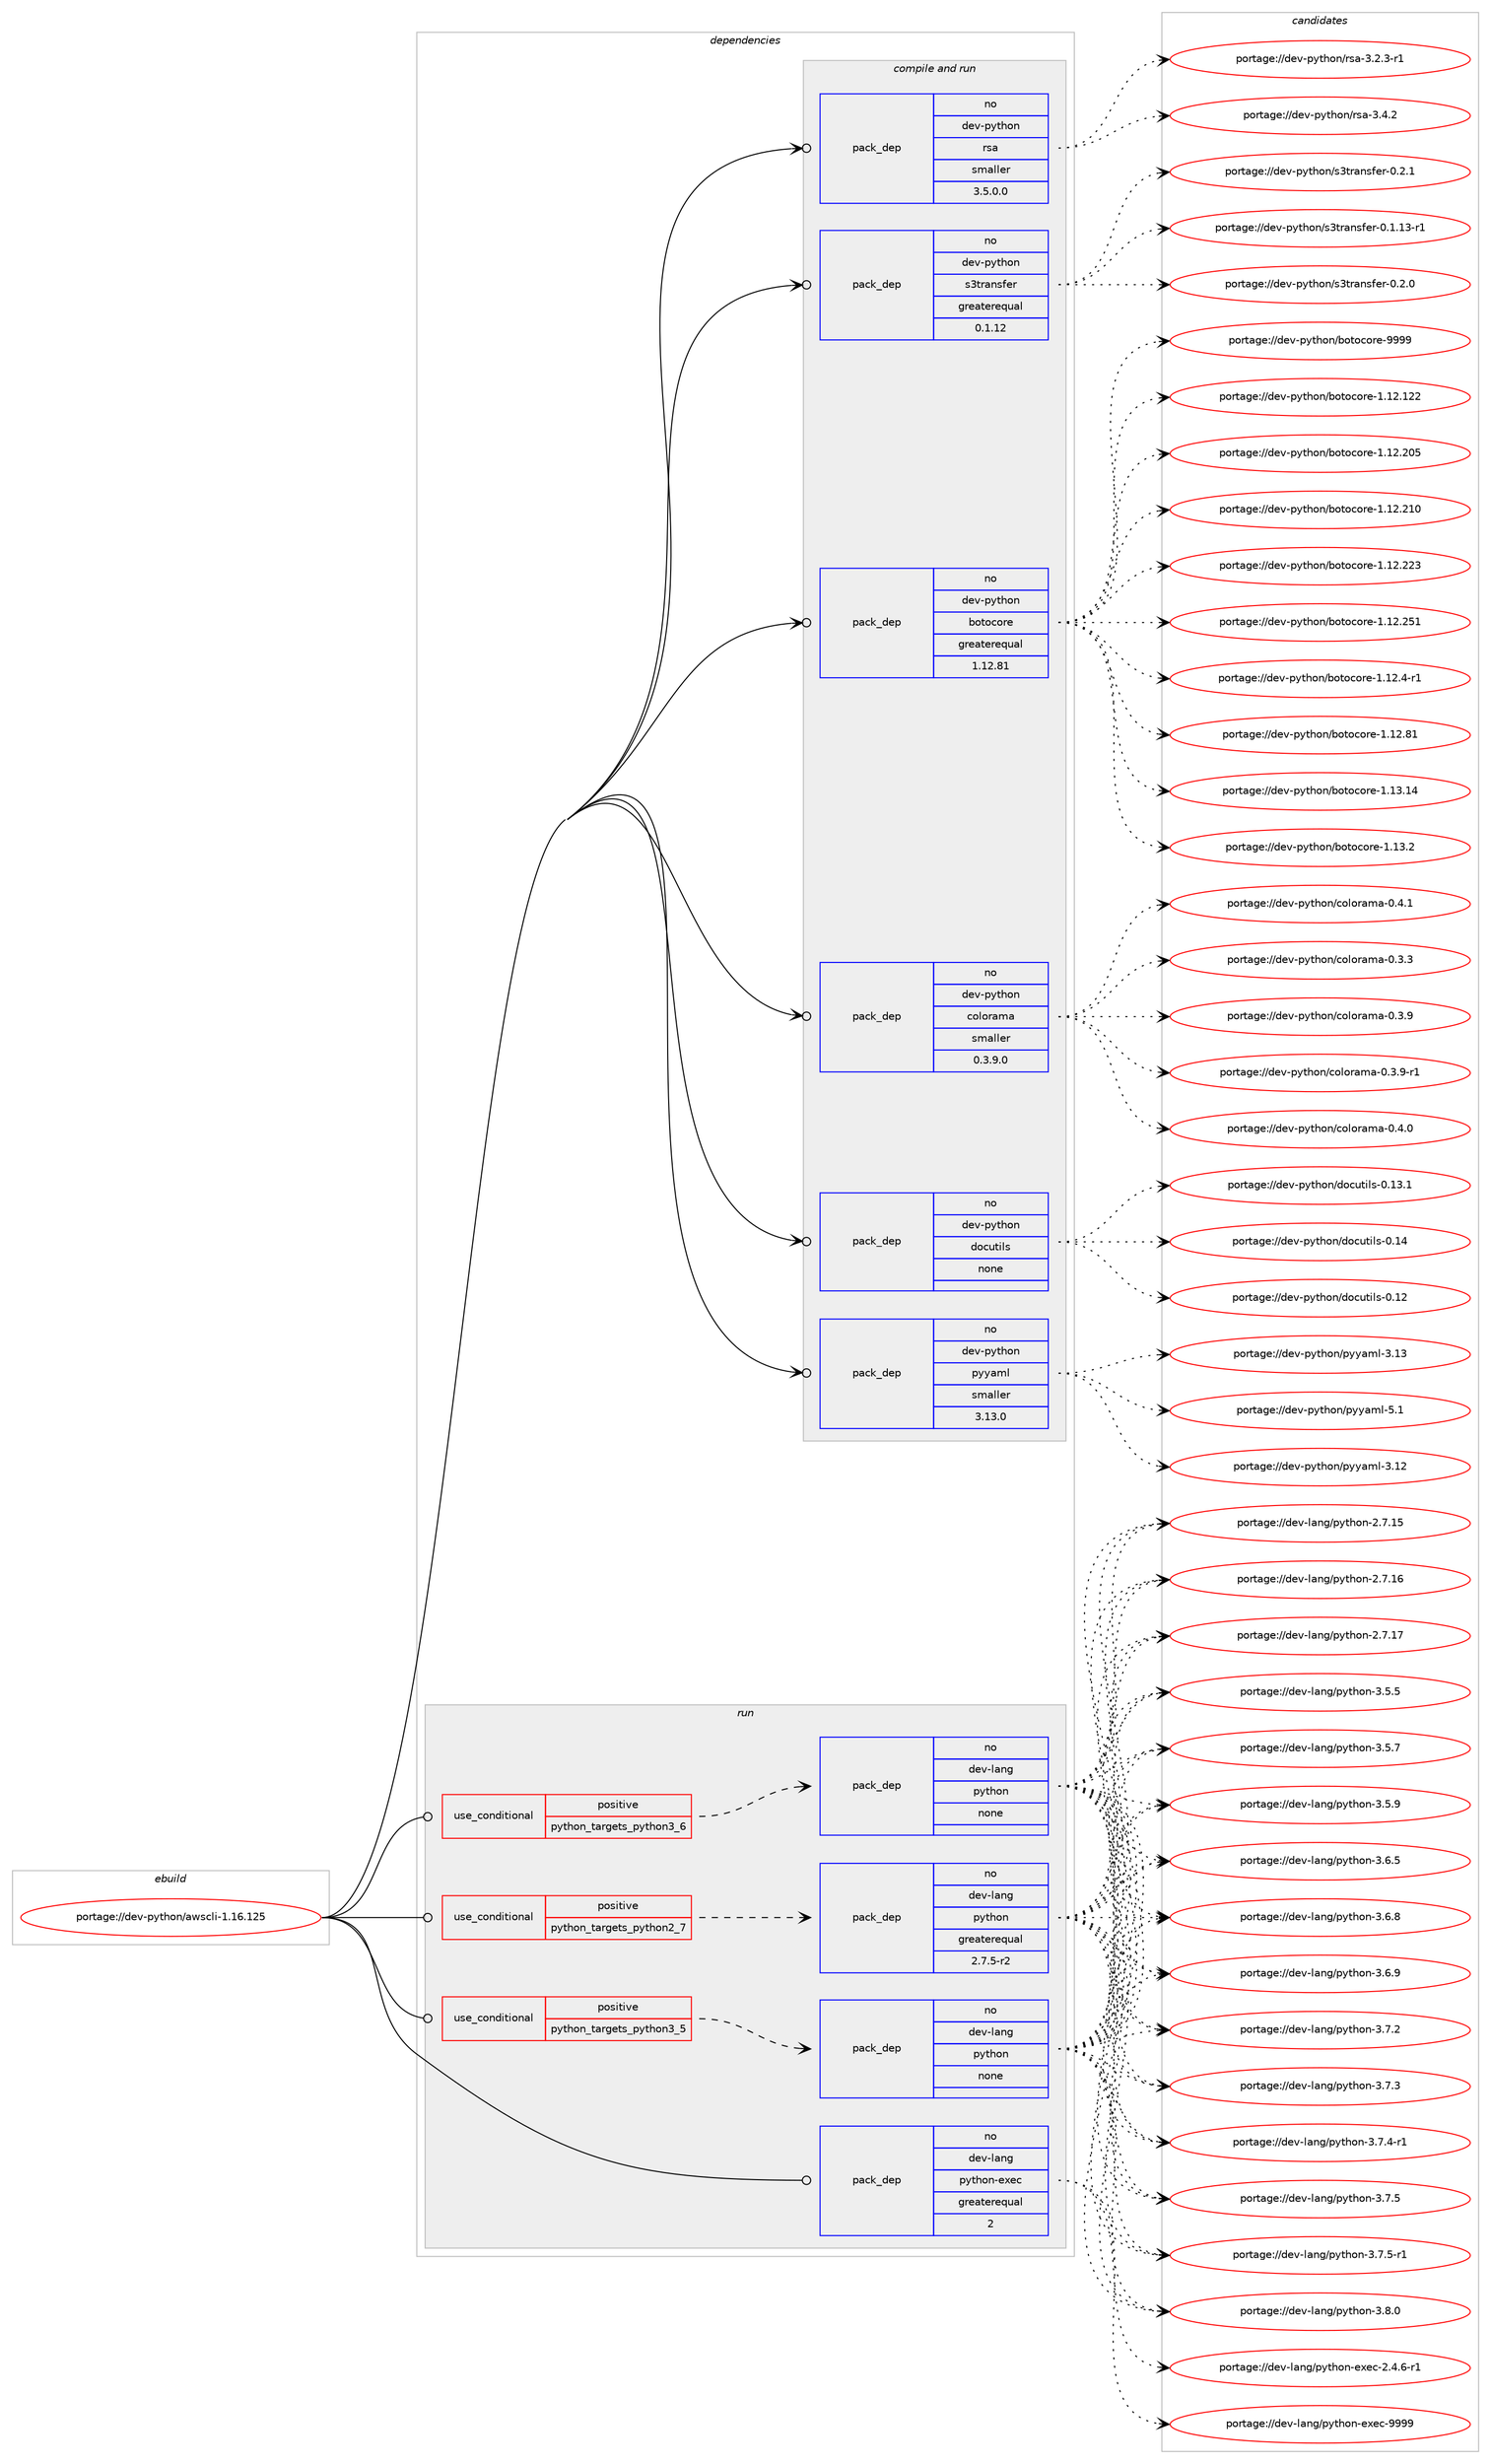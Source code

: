 digraph prolog {

# *************
# Graph options
# *************

newrank=true;
concentrate=true;
compound=true;
graph [rankdir=LR,fontname=Helvetica,fontsize=10,ranksep=1.5];#, ranksep=2.5, nodesep=0.2];
edge  [arrowhead=vee];
node  [fontname=Helvetica,fontsize=10];

# **********
# The ebuild
# **********

subgraph cluster_leftcol {
color=gray;
rank=same;
label=<<i>ebuild</i>>;
id [label="portage://dev-python/awscli-1.16.125", color=red, width=4, href="../dev-python/awscli-1.16.125.svg"];
}

# ****************
# The dependencies
# ****************

subgraph cluster_midcol {
color=gray;
label=<<i>dependencies</i>>;
subgraph cluster_compile {
fillcolor="#eeeeee";
style=filled;
label=<<i>compile</i>>;
}
subgraph cluster_compileandrun {
fillcolor="#eeeeee";
style=filled;
label=<<i>compile and run</i>>;
subgraph pack101586 {
dependency130809 [label=<<TABLE BORDER="0" CELLBORDER="1" CELLSPACING="0" CELLPADDING="4" WIDTH="220"><TR><TD ROWSPAN="6" CELLPADDING="30">pack_dep</TD></TR><TR><TD WIDTH="110">no</TD></TR><TR><TD>dev-python</TD></TR><TR><TD>botocore</TD></TR><TR><TD>greaterequal</TD></TR><TR><TD>1.12.81</TD></TR></TABLE>>, shape=none, color=blue];
}
id:e -> dependency130809:w [weight=20,style="solid",arrowhead="odotvee"];
subgraph pack101587 {
dependency130810 [label=<<TABLE BORDER="0" CELLBORDER="1" CELLSPACING="0" CELLPADDING="4" WIDTH="220"><TR><TD ROWSPAN="6" CELLPADDING="30">pack_dep</TD></TR><TR><TD WIDTH="110">no</TD></TR><TR><TD>dev-python</TD></TR><TR><TD>colorama</TD></TR><TR><TD>smaller</TD></TR><TR><TD>0.3.9.0</TD></TR></TABLE>>, shape=none, color=blue];
}
id:e -> dependency130810:w [weight=20,style="solid",arrowhead="odotvee"];
subgraph pack101588 {
dependency130811 [label=<<TABLE BORDER="0" CELLBORDER="1" CELLSPACING="0" CELLPADDING="4" WIDTH="220"><TR><TD ROWSPAN="6" CELLPADDING="30">pack_dep</TD></TR><TR><TD WIDTH="110">no</TD></TR><TR><TD>dev-python</TD></TR><TR><TD>docutils</TD></TR><TR><TD>none</TD></TR><TR><TD></TD></TR></TABLE>>, shape=none, color=blue];
}
id:e -> dependency130811:w [weight=20,style="solid",arrowhead="odotvee"];
subgraph pack101589 {
dependency130812 [label=<<TABLE BORDER="0" CELLBORDER="1" CELLSPACING="0" CELLPADDING="4" WIDTH="220"><TR><TD ROWSPAN="6" CELLPADDING="30">pack_dep</TD></TR><TR><TD WIDTH="110">no</TD></TR><TR><TD>dev-python</TD></TR><TR><TD>pyyaml</TD></TR><TR><TD>smaller</TD></TR><TR><TD>3.13.0</TD></TR></TABLE>>, shape=none, color=blue];
}
id:e -> dependency130812:w [weight=20,style="solid",arrowhead="odotvee"];
subgraph pack101590 {
dependency130813 [label=<<TABLE BORDER="0" CELLBORDER="1" CELLSPACING="0" CELLPADDING="4" WIDTH="220"><TR><TD ROWSPAN="6" CELLPADDING="30">pack_dep</TD></TR><TR><TD WIDTH="110">no</TD></TR><TR><TD>dev-python</TD></TR><TR><TD>rsa</TD></TR><TR><TD>smaller</TD></TR><TR><TD>3.5.0.0</TD></TR></TABLE>>, shape=none, color=blue];
}
id:e -> dependency130813:w [weight=20,style="solid",arrowhead="odotvee"];
subgraph pack101591 {
dependency130814 [label=<<TABLE BORDER="0" CELLBORDER="1" CELLSPACING="0" CELLPADDING="4" WIDTH="220"><TR><TD ROWSPAN="6" CELLPADDING="30">pack_dep</TD></TR><TR><TD WIDTH="110">no</TD></TR><TR><TD>dev-python</TD></TR><TR><TD>s3transfer</TD></TR><TR><TD>greaterequal</TD></TR><TR><TD>0.1.12</TD></TR></TABLE>>, shape=none, color=blue];
}
id:e -> dependency130814:w [weight=20,style="solid",arrowhead="odotvee"];
}
subgraph cluster_run {
fillcolor="#eeeeee";
style=filled;
label=<<i>run</i>>;
subgraph cond25919 {
dependency130815 [label=<<TABLE BORDER="0" CELLBORDER="1" CELLSPACING="0" CELLPADDING="4"><TR><TD ROWSPAN="3" CELLPADDING="10">use_conditional</TD></TR><TR><TD>positive</TD></TR><TR><TD>python_targets_python2_7</TD></TR></TABLE>>, shape=none, color=red];
subgraph pack101592 {
dependency130816 [label=<<TABLE BORDER="0" CELLBORDER="1" CELLSPACING="0" CELLPADDING="4" WIDTH="220"><TR><TD ROWSPAN="6" CELLPADDING="30">pack_dep</TD></TR><TR><TD WIDTH="110">no</TD></TR><TR><TD>dev-lang</TD></TR><TR><TD>python</TD></TR><TR><TD>greaterequal</TD></TR><TR><TD>2.7.5-r2</TD></TR></TABLE>>, shape=none, color=blue];
}
dependency130815:e -> dependency130816:w [weight=20,style="dashed",arrowhead="vee"];
}
id:e -> dependency130815:w [weight=20,style="solid",arrowhead="odot"];
subgraph cond25920 {
dependency130817 [label=<<TABLE BORDER="0" CELLBORDER="1" CELLSPACING="0" CELLPADDING="4"><TR><TD ROWSPAN="3" CELLPADDING="10">use_conditional</TD></TR><TR><TD>positive</TD></TR><TR><TD>python_targets_python3_5</TD></TR></TABLE>>, shape=none, color=red];
subgraph pack101593 {
dependency130818 [label=<<TABLE BORDER="0" CELLBORDER="1" CELLSPACING="0" CELLPADDING="4" WIDTH="220"><TR><TD ROWSPAN="6" CELLPADDING="30">pack_dep</TD></TR><TR><TD WIDTH="110">no</TD></TR><TR><TD>dev-lang</TD></TR><TR><TD>python</TD></TR><TR><TD>none</TD></TR><TR><TD></TD></TR></TABLE>>, shape=none, color=blue];
}
dependency130817:e -> dependency130818:w [weight=20,style="dashed",arrowhead="vee"];
}
id:e -> dependency130817:w [weight=20,style="solid",arrowhead="odot"];
subgraph cond25921 {
dependency130819 [label=<<TABLE BORDER="0" CELLBORDER="1" CELLSPACING="0" CELLPADDING="4"><TR><TD ROWSPAN="3" CELLPADDING="10">use_conditional</TD></TR><TR><TD>positive</TD></TR><TR><TD>python_targets_python3_6</TD></TR></TABLE>>, shape=none, color=red];
subgraph pack101594 {
dependency130820 [label=<<TABLE BORDER="0" CELLBORDER="1" CELLSPACING="0" CELLPADDING="4" WIDTH="220"><TR><TD ROWSPAN="6" CELLPADDING="30">pack_dep</TD></TR><TR><TD WIDTH="110">no</TD></TR><TR><TD>dev-lang</TD></TR><TR><TD>python</TD></TR><TR><TD>none</TD></TR><TR><TD></TD></TR></TABLE>>, shape=none, color=blue];
}
dependency130819:e -> dependency130820:w [weight=20,style="dashed",arrowhead="vee"];
}
id:e -> dependency130819:w [weight=20,style="solid",arrowhead="odot"];
subgraph pack101595 {
dependency130821 [label=<<TABLE BORDER="0" CELLBORDER="1" CELLSPACING="0" CELLPADDING="4" WIDTH="220"><TR><TD ROWSPAN="6" CELLPADDING="30">pack_dep</TD></TR><TR><TD WIDTH="110">no</TD></TR><TR><TD>dev-lang</TD></TR><TR><TD>python-exec</TD></TR><TR><TD>greaterequal</TD></TR><TR><TD>2</TD></TR></TABLE>>, shape=none, color=blue];
}
id:e -> dependency130821:w [weight=20,style="solid",arrowhead="odot"];
}
}

# **************
# The candidates
# **************

subgraph cluster_choices {
rank=same;
color=gray;
label=<<i>candidates</i>>;

subgraph choice101586 {
color=black;
nodesep=1;
choiceportage10010111845112121116104111110479811111611199111114101454946495046495050 [label="portage://dev-python/botocore-1.12.122", color=red, width=4,href="../dev-python/botocore-1.12.122.svg"];
choiceportage10010111845112121116104111110479811111611199111114101454946495046504853 [label="portage://dev-python/botocore-1.12.205", color=red, width=4,href="../dev-python/botocore-1.12.205.svg"];
choiceportage10010111845112121116104111110479811111611199111114101454946495046504948 [label="portage://dev-python/botocore-1.12.210", color=red, width=4,href="../dev-python/botocore-1.12.210.svg"];
choiceportage10010111845112121116104111110479811111611199111114101454946495046505051 [label="portage://dev-python/botocore-1.12.223", color=red, width=4,href="../dev-python/botocore-1.12.223.svg"];
choiceportage10010111845112121116104111110479811111611199111114101454946495046505349 [label="portage://dev-python/botocore-1.12.251", color=red, width=4,href="../dev-python/botocore-1.12.251.svg"];
choiceportage10010111845112121116104111110479811111611199111114101454946495046524511449 [label="portage://dev-python/botocore-1.12.4-r1", color=red, width=4,href="../dev-python/botocore-1.12.4-r1.svg"];
choiceportage100101118451121211161041111104798111116111991111141014549464950465649 [label="portage://dev-python/botocore-1.12.81", color=red, width=4,href="../dev-python/botocore-1.12.81.svg"];
choiceportage100101118451121211161041111104798111116111991111141014549464951464952 [label="portage://dev-python/botocore-1.13.14", color=red, width=4,href="../dev-python/botocore-1.13.14.svg"];
choiceportage1001011184511212111610411111047981111161119911111410145494649514650 [label="portage://dev-python/botocore-1.13.2", color=red, width=4,href="../dev-python/botocore-1.13.2.svg"];
choiceportage100101118451121211161041111104798111116111991111141014557575757 [label="portage://dev-python/botocore-9999", color=red, width=4,href="../dev-python/botocore-9999.svg"];
dependency130809:e -> choiceportage10010111845112121116104111110479811111611199111114101454946495046495050:w [style=dotted,weight="100"];
dependency130809:e -> choiceportage10010111845112121116104111110479811111611199111114101454946495046504853:w [style=dotted,weight="100"];
dependency130809:e -> choiceportage10010111845112121116104111110479811111611199111114101454946495046504948:w [style=dotted,weight="100"];
dependency130809:e -> choiceportage10010111845112121116104111110479811111611199111114101454946495046505051:w [style=dotted,weight="100"];
dependency130809:e -> choiceportage10010111845112121116104111110479811111611199111114101454946495046505349:w [style=dotted,weight="100"];
dependency130809:e -> choiceportage10010111845112121116104111110479811111611199111114101454946495046524511449:w [style=dotted,weight="100"];
dependency130809:e -> choiceportage100101118451121211161041111104798111116111991111141014549464950465649:w [style=dotted,weight="100"];
dependency130809:e -> choiceportage100101118451121211161041111104798111116111991111141014549464951464952:w [style=dotted,weight="100"];
dependency130809:e -> choiceportage1001011184511212111610411111047981111161119911111410145494649514650:w [style=dotted,weight="100"];
dependency130809:e -> choiceportage100101118451121211161041111104798111116111991111141014557575757:w [style=dotted,weight="100"];
}
subgraph choice101587 {
color=black;
nodesep=1;
choiceportage1001011184511212111610411111047991111081111149710997454846514651 [label="portage://dev-python/colorama-0.3.3", color=red, width=4,href="../dev-python/colorama-0.3.3.svg"];
choiceportage1001011184511212111610411111047991111081111149710997454846514657 [label="portage://dev-python/colorama-0.3.9", color=red, width=4,href="../dev-python/colorama-0.3.9.svg"];
choiceportage10010111845112121116104111110479911110811111497109974548465146574511449 [label="portage://dev-python/colorama-0.3.9-r1", color=red, width=4,href="../dev-python/colorama-0.3.9-r1.svg"];
choiceportage1001011184511212111610411111047991111081111149710997454846524648 [label="portage://dev-python/colorama-0.4.0", color=red, width=4,href="../dev-python/colorama-0.4.0.svg"];
choiceportage1001011184511212111610411111047991111081111149710997454846524649 [label="portage://dev-python/colorama-0.4.1", color=red, width=4,href="../dev-python/colorama-0.4.1.svg"];
dependency130810:e -> choiceportage1001011184511212111610411111047991111081111149710997454846514651:w [style=dotted,weight="100"];
dependency130810:e -> choiceportage1001011184511212111610411111047991111081111149710997454846514657:w [style=dotted,weight="100"];
dependency130810:e -> choiceportage10010111845112121116104111110479911110811111497109974548465146574511449:w [style=dotted,weight="100"];
dependency130810:e -> choiceportage1001011184511212111610411111047991111081111149710997454846524648:w [style=dotted,weight="100"];
dependency130810:e -> choiceportage1001011184511212111610411111047991111081111149710997454846524649:w [style=dotted,weight="100"];
}
subgraph choice101588 {
color=black;
nodesep=1;
choiceportage1001011184511212111610411111047100111991171161051081154548464950 [label="portage://dev-python/docutils-0.12", color=red, width=4,href="../dev-python/docutils-0.12.svg"];
choiceportage10010111845112121116104111110471001119911711610510811545484649514649 [label="portage://dev-python/docutils-0.13.1", color=red, width=4,href="../dev-python/docutils-0.13.1.svg"];
choiceportage1001011184511212111610411111047100111991171161051081154548464952 [label="portage://dev-python/docutils-0.14", color=red, width=4,href="../dev-python/docutils-0.14.svg"];
dependency130811:e -> choiceportage1001011184511212111610411111047100111991171161051081154548464950:w [style=dotted,weight="100"];
dependency130811:e -> choiceportage10010111845112121116104111110471001119911711610510811545484649514649:w [style=dotted,weight="100"];
dependency130811:e -> choiceportage1001011184511212111610411111047100111991171161051081154548464952:w [style=dotted,weight="100"];
}
subgraph choice101589 {
color=black;
nodesep=1;
choiceportage1001011184511212111610411111047112121121971091084551464950 [label="portage://dev-python/pyyaml-3.12", color=red, width=4,href="../dev-python/pyyaml-3.12.svg"];
choiceportage1001011184511212111610411111047112121121971091084551464951 [label="portage://dev-python/pyyaml-3.13", color=red, width=4,href="../dev-python/pyyaml-3.13.svg"];
choiceportage10010111845112121116104111110471121211219710910845534649 [label="portage://dev-python/pyyaml-5.1", color=red, width=4,href="../dev-python/pyyaml-5.1.svg"];
dependency130812:e -> choiceportage1001011184511212111610411111047112121121971091084551464950:w [style=dotted,weight="100"];
dependency130812:e -> choiceportage1001011184511212111610411111047112121121971091084551464951:w [style=dotted,weight="100"];
dependency130812:e -> choiceportage10010111845112121116104111110471121211219710910845534649:w [style=dotted,weight="100"];
}
subgraph choice101590 {
color=black;
nodesep=1;
choiceportage1001011184511212111610411111047114115974551465046514511449 [label="portage://dev-python/rsa-3.2.3-r1", color=red, width=4,href="../dev-python/rsa-3.2.3-r1.svg"];
choiceportage100101118451121211161041111104711411597455146524650 [label="portage://dev-python/rsa-3.4.2", color=red, width=4,href="../dev-python/rsa-3.4.2.svg"];
dependency130813:e -> choiceportage1001011184511212111610411111047114115974551465046514511449:w [style=dotted,weight="100"];
dependency130813:e -> choiceportage100101118451121211161041111104711411597455146524650:w [style=dotted,weight="100"];
}
subgraph choice101591 {
color=black;
nodesep=1;
choiceportage10010111845112121116104111110471155111611497110115102101114454846494649514511449 [label="portage://dev-python/s3transfer-0.1.13-r1", color=red, width=4,href="../dev-python/s3transfer-0.1.13-r1.svg"];
choiceportage10010111845112121116104111110471155111611497110115102101114454846504648 [label="portage://dev-python/s3transfer-0.2.0", color=red, width=4,href="../dev-python/s3transfer-0.2.0.svg"];
choiceportage10010111845112121116104111110471155111611497110115102101114454846504649 [label="portage://dev-python/s3transfer-0.2.1", color=red, width=4,href="../dev-python/s3transfer-0.2.1.svg"];
dependency130814:e -> choiceportage10010111845112121116104111110471155111611497110115102101114454846494649514511449:w [style=dotted,weight="100"];
dependency130814:e -> choiceportage10010111845112121116104111110471155111611497110115102101114454846504648:w [style=dotted,weight="100"];
dependency130814:e -> choiceportage10010111845112121116104111110471155111611497110115102101114454846504649:w [style=dotted,weight="100"];
}
subgraph choice101592 {
color=black;
nodesep=1;
choiceportage10010111845108971101034711212111610411111045504655464953 [label="portage://dev-lang/python-2.7.15", color=red, width=4,href="../dev-lang/python-2.7.15.svg"];
choiceportage10010111845108971101034711212111610411111045504655464954 [label="portage://dev-lang/python-2.7.16", color=red, width=4,href="../dev-lang/python-2.7.16.svg"];
choiceportage10010111845108971101034711212111610411111045504655464955 [label="portage://dev-lang/python-2.7.17", color=red, width=4,href="../dev-lang/python-2.7.17.svg"];
choiceportage100101118451089711010347112121116104111110455146534653 [label="portage://dev-lang/python-3.5.5", color=red, width=4,href="../dev-lang/python-3.5.5.svg"];
choiceportage100101118451089711010347112121116104111110455146534655 [label="portage://dev-lang/python-3.5.7", color=red, width=4,href="../dev-lang/python-3.5.7.svg"];
choiceportage100101118451089711010347112121116104111110455146534657 [label="portage://dev-lang/python-3.5.9", color=red, width=4,href="../dev-lang/python-3.5.9.svg"];
choiceportage100101118451089711010347112121116104111110455146544653 [label="portage://dev-lang/python-3.6.5", color=red, width=4,href="../dev-lang/python-3.6.5.svg"];
choiceportage100101118451089711010347112121116104111110455146544656 [label="portage://dev-lang/python-3.6.8", color=red, width=4,href="../dev-lang/python-3.6.8.svg"];
choiceportage100101118451089711010347112121116104111110455146544657 [label="portage://dev-lang/python-3.6.9", color=red, width=4,href="../dev-lang/python-3.6.9.svg"];
choiceportage100101118451089711010347112121116104111110455146554650 [label="portage://dev-lang/python-3.7.2", color=red, width=4,href="../dev-lang/python-3.7.2.svg"];
choiceportage100101118451089711010347112121116104111110455146554651 [label="portage://dev-lang/python-3.7.3", color=red, width=4,href="../dev-lang/python-3.7.3.svg"];
choiceportage1001011184510897110103471121211161041111104551465546524511449 [label="portage://dev-lang/python-3.7.4-r1", color=red, width=4,href="../dev-lang/python-3.7.4-r1.svg"];
choiceportage100101118451089711010347112121116104111110455146554653 [label="portage://dev-lang/python-3.7.5", color=red, width=4,href="../dev-lang/python-3.7.5.svg"];
choiceportage1001011184510897110103471121211161041111104551465546534511449 [label="portage://dev-lang/python-3.7.5-r1", color=red, width=4,href="../dev-lang/python-3.7.5-r1.svg"];
choiceportage100101118451089711010347112121116104111110455146564648 [label="portage://dev-lang/python-3.8.0", color=red, width=4,href="../dev-lang/python-3.8.0.svg"];
dependency130816:e -> choiceportage10010111845108971101034711212111610411111045504655464953:w [style=dotted,weight="100"];
dependency130816:e -> choiceportage10010111845108971101034711212111610411111045504655464954:w [style=dotted,weight="100"];
dependency130816:e -> choiceportage10010111845108971101034711212111610411111045504655464955:w [style=dotted,weight="100"];
dependency130816:e -> choiceportage100101118451089711010347112121116104111110455146534653:w [style=dotted,weight="100"];
dependency130816:e -> choiceportage100101118451089711010347112121116104111110455146534655:w [style=dotted,weight="100"];
dependency130816:e -> choiceportage100101118451089711010347112121116104111110455146534657:w [style=dotted,weight="100"];
dependency130816:e -> choiceportage100101118451089711010347112121116104111110455146544653:w [style=dotted,weight="100"];
dependency130816:e -> choiceportage100101118451089711010347112121116104111110455146544656:w [style=dotted,weight="100"];
dependency130816:e -> choiceportage100101118451089711010347112121116104111110455146544657:w [style=dotted,weight="100"];
dependency130816:e -> choiceportage100101118451089711010347112121116104111110455146554650:w [style=dotted,weight="100"];
dependency130816:e -> choiceportage100101118451089711010347112121116104111110455146554651:w [style=dotted,weight="100"];
dependency130816:e -> choiceportage1001011184510897110103471121211161041111104551465546524511449:w [style=dotted,weight="100"];
dependency130816:e -> choiceportage100101118451089711010347112121116104111110455146554653:w [style=dotted,weight="100"];
dependency130816:e -> choiceportage1001011184510897110103471121211161041111104551465546534511449:w [style=dotted,weight="100"];
dependency130816:e -> choiceportage100101118451089711010347112121116104111110455146564648:w [style=dotted,weight="100"];
}
subgraph choice101593 {
color=black;
nodesep=1;
choiceportage10010111845108971101034711212111610411111045504655464953 [label="portage://dev-lang/python-2.7.15", color=red, width=4,href="../dev-lang/python-2.7.15.svg"];
choiceportage10010111845108971101034711212111610411111045504655464954 [label="portage://dev-lang/python-2.7.16", color=red, width=4,href="../dev-lang/python-2.7.16.svg"];
choiceportage10010111845108971101034711212111610411111045504655464955 [label="portage://dev-lang/python-2.7.17", color=red, width=4,href="../dev-lang/python-2.7.17.svg"];
choiceportage100101118451089711010347112121116104111110455146534653 [label="portage://dev-lang/python-3.5.5", color=red, width=4,href="../dev-lang/python-3.5.5.svg"];
choiceportage100101118451089711010347112121116104111110455146534655 [label="portage://dev-lang/python-3.5.7", color=red, width=4,href="../dev-lang/python-3.5.7.svg"];
choiceportage100101118451089711010347112121116104111110455146534657 [label="portage://dev-lang/python-3.5.9", color=red, width=4,href="../dev-lang/python-3.5.9.svg"];
choiceportage100101118451089711010347112121116104111110455146544653 [label="portage://dev-lang/python-3.6.5", color=red, width=4,href="../dev-lang/python-3.6.5.svg"];
choiceportage100101118451089711010347112121116104111110455146544656 [label="portage://dev-lang/python-3.6.8", color=red, width=4,href="../dev-lang/python-3.6.8.svg"];
choiceportage100101118451089711010347112121116104111110455146544657 [label="portage://dev-lang/python-3.6.9", color=red, width=4,href="../dev-lang/python-3.6.9.svg"];
choiceportage100101118451089711010347112121116104111110455146554650 [label="portage://dev-lang/python-3.7.2", color=red, width=4,href="../dev-lang/python-3.7.2.svg"];
choiceportage100101118451089711010347112121116104111110455146554651 [label="portage://dev-lang/python-3.7.3", color=red, width=4,href="../dev-lang/python-3.7.3.svg"];
choiceportage1001011184510897110103471121211161041111104551465546524511449 [label="portage://dev-lang/python-3.7.4-r1", color=red, width=4,href="../dev-lang/python-3.7.4-r1.svg"];
choiceportage100101118451089711010347112121116104111110455146554653 [label="portage://dev-lang/python-3.7.5", color=red, width=4,href="../dev-lang/python-3.7.5.svg"];
choiceportage1001011184510897110103471121211161041111104551465546534511449 [label="portage://dev-lang/python-3.7.5-r1", color=red, width=4,href="../dev-lang/python-3.7.5-r1.svg"];
choiceportage100101118451089711010347112121116104111110455146564648 [label="portage://dev-lang/python-3.8.0", color=red, width=4,href="../dev-lang/python-3.8.0.svg"];
dependency130818:e -> choiceportage10010111845108971101034711212111610411111045504655464953:w [style=dotted,weight="100"];
dependency130818:e -> choiceportage10010111845108971101034711212111610411111045504655464954:w [style=dotted,weight="100"];
dependency130818:e -> choiceportage10010111845108971101034711212111610411111045504655464955:w [style=dotted,weight="100"];
dependency130818:e -> choiceportage100101118451089711010347112121116104111110455146534653:w [style=dotted,weight="100"];
dependency130818:e -> choiceportage100101118451089711010347112121116104111110455146534655:w [style=dotted,weight="100"];
dependency130818:e -> choiceportage100101118451089711010347112121116104111110455146534657:w [style=dotted,weight="100"];
dependency130818:e -> choiceportage100101118451089711010347112121116104111110455146544653:w [style=dotted,weight="100"];
dependency130818:e -> choiceportage100101118451089711010347112121116104111110455146544656:w [style=dotted,weight="100"];
dependency130818:e -> choiceportage100101118451089711010347112121116104111110455146544657:w [style=dotted,weight="100"];
dependency130818:e -> choiceportage100101118451089711010347112121116104111110455146554650:w [style=dotted,weight="100"];
dependency130818:e -> choiceportage100101118451089711010347112121116104111110455146554651:w [style=dotted,weight="100"];
dependency130818:e -> choiceportage1001011184510897110103471121211161041111104551465546524511449:w [style=dotted,weight="100"];
dependency130818:e -> choiceportage100101118451089711010347112121116104111110455146554653:w [style=dotted,weight="100"];
dependency130818:e -> choiceportage1001011184510897110103471121211161041111104551465546534511449:w [style=dotted,weight="100"];
dependency130818:e -> choiceportage100101118451089711010347112121116104111110455146564648:w [style=dotted,weight="100"];
}
subgraph choice101594 {
color=black;
nodesep=1;
choiceportage10010111845108971101034711212111610411111045504655464953 [label="portage://dev-lang/python-2.7.15", color=red, width=4,href="../dev-lang/python-2.7.15.svg"];
choiceportage10010111845108971101034711212111610411111045504655464954 [label="portage://dev-lang/python-2.7.16", color=red, width=4,href="../dev-lang/python-2.7.16.svg"];
choiceportage10010111845108971101034711212111610411111045504655464955 [label="portage://dev-lang/python-2.7.17", color=red, width=4,href="../dev-lang/python-2.7.17.svg"];
choiceportage100101118451089711010347112121116104111110455146534653 [label="portage://dev-lang/python-3.5.5", color=red, width=4,href="../dev-lang/python-3.5.5.svg"];
choiceportage100101118451089711010347112121116104111110455146534655 [label="portage://dev-lang/python-3.5.7", color=red, width=4,href="../dev-lang/python-3.5.7.svg"];
choiceportage100101118451089711010347112121116104111110455146534657 [label="portage://dev-lang/python-3.5.9", color=red, width=4,href="../dev-lang/python-3.5.9.svg"];
choiceportage100101118451089711010347112121116104111110455146544653 [label="portage://dev-lang/python-3.6.5", color=red, width=4,href="../dev-lang/python-3.6.5.svg"];
choiceportage100101118451089711010347112121116104111110455146544656 [label="portage://dev-lang/python-3.6.8", color=red, width=4,href="../dev-lang/python-3.6.8.svg"];
choiceportage100101118451089711010347112121116104111110455146544657 [label="portage://dev-lang/python-3.6.9", color=red, width=4,href="../dev-lang/python-3.6.9.svg"];
choiceportage100101118451089711010347112121116104111110455146554650 [label="portage://dev-lang/python-3.7.2", color=red, width=4,href="../dev-lang/python-3.7.2.svg"];
choiceportage100101118451089711010347112121116104111110455146554651 [label="portage://dev-lang/python-3.7.3", color=red, width=4,href="../dev-lang/python-3.7.3.svg"];
choiceportage1001011184510897110103471121211161041111104551465546524511449 [label="portage://dev-lang/python-3.7.4-r1", color=red, width=4,href="../dev-lang/python-3.7.4-r1.svg"];
choiceportage100101118451089711010347112121116104111110455146554653 [label="portage://dev-lang/python-3.7.5", color=red, width=4,href="../dev-lang/python-3.7.5.svg"];
choiceportage1001011184510897110103471121211161041111104551465546534511449 [label="portage://dev-lang/python-3.7.5-r1", color=red, width=4,href="../dev-lang/python-3.7.5-r1.svg"];
choiceportage100101118451089711010347112121116104111110455146564648 [label="portage://dev-lang/python-3.8.0", color=red, width=4,href="../dev-lang/python-3.8.0.svg"];
dependency130820:e -> choiceportage10010111845108971101034711212111610411111045504655464953:w [style=dotted,weight="100"];
dependency130820:e -> choiceportage10010111845108971101034711212111610411111045504655464954:w [style=dotted,weight="100"];
dependency130820:e -> choiceportage10010111845108971101034711212111610411111045504655464955:w [style=dotted,weight="100"];
dependency130820:e -> choiceportage100101118451089711010347112121116104111110455146534653:w [style=dotted,weight="100"];
dependency130820:e -> choiceportage100101118451089711010347112121116104111110455146534655:w [style=dotted,weight="100"];
dependency130820:e -> choiceportage100101118451089711010347112121116104111110455146534657:w [style=dotted,weight="100"];
dependency130820:e -> choiceportage100101118451089711010347112121116104111110455146544653:w [style=dotted,weight="100"];
dependency130820:e -> choiceportage100101118451089711010347112121116104111110455146544656:w [style=dotted,weight="100"];
dependency130820:e -> choiceportage100101118451089711010347112121116104111110455146544657:w [style=dotted,weight="100"];
dependency130820:e -> choiceportage100101118451089711010347112121116104111110455146554650:w [style=dotted,weight="100"];
dependency130820:e -> choiceportage100101118451089711010347112121116104111110455146554651:w [style=dotted,weight="100"];
dependency130820:e -> choiceportage1001011184510897110103471121211161041111104551465546524511449:w [style=dotted,weight="100"];
dependency130820:e -> choiceportage100101118451089711010347112121116104111110455146554653:w [style=dotted,weight="100"];
dependency130820:e -> choiceportage1001011184510897110103471121211161041111104551465546534511449:w [style=dotted,weight="100"];
dependency130820:e -> choiceportage100101118451089711010347112121116104111110455146564648:w [style=dotted,weight="100"];
}
subgraph choice101595 {
color=black;
nodesep=1;
choiceportage10010111845108971101034711212111610411111045101120101994550465246544511449 [label="portage://dev-lang/python-exec-2.4.6-r1", color=red, width=4,href="../dev-lang/python-exec-2.4.6-r1.svg"];
choiceportage10010111845108971101034711212111610411111045101120101994557575757 [label="portage://dev-lang/python-exec-9999", color=red, width=4,href="../dev-lang/python-exec-9999.svg"];
dependency130821:e -> choiceportage10010111845108971101034711212111610411111045101120101994550465246544511449:w [style=dotted,weight="100"];
dependency130821:e -> choiceportage10010111845108971101034711212111610411111045101120101994557575757:w [style=dotted,weight="100"];
}
}

}
